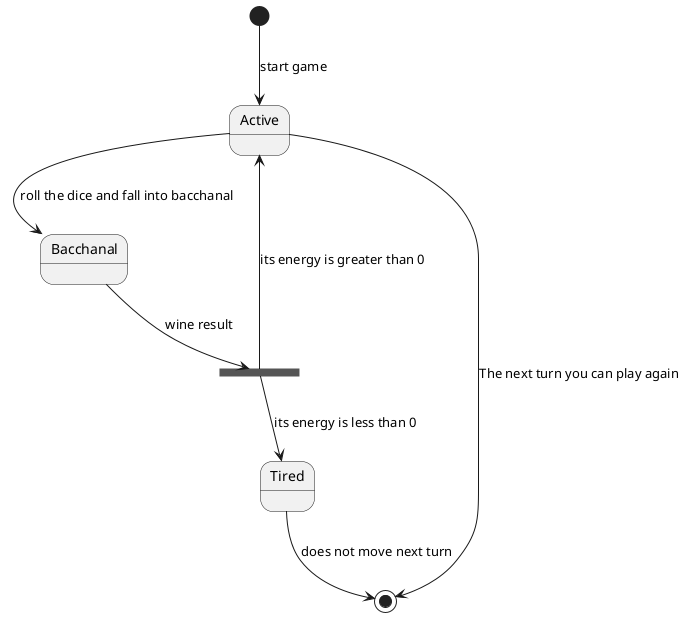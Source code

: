 @startuml

[*] --> Active: start game

Active --> Bacchanal : roll the dice and fall into bacchanal

state wine_result <<fork>>
Bacchanal --> wine_result: wine result

wine_result --> Active : its energy is greater than 0
wine_result --> Tired: its energy is less than 0

Active --> [*] : The next turn you can play again
Tired --> [*] : does not move next turn
@enduml
